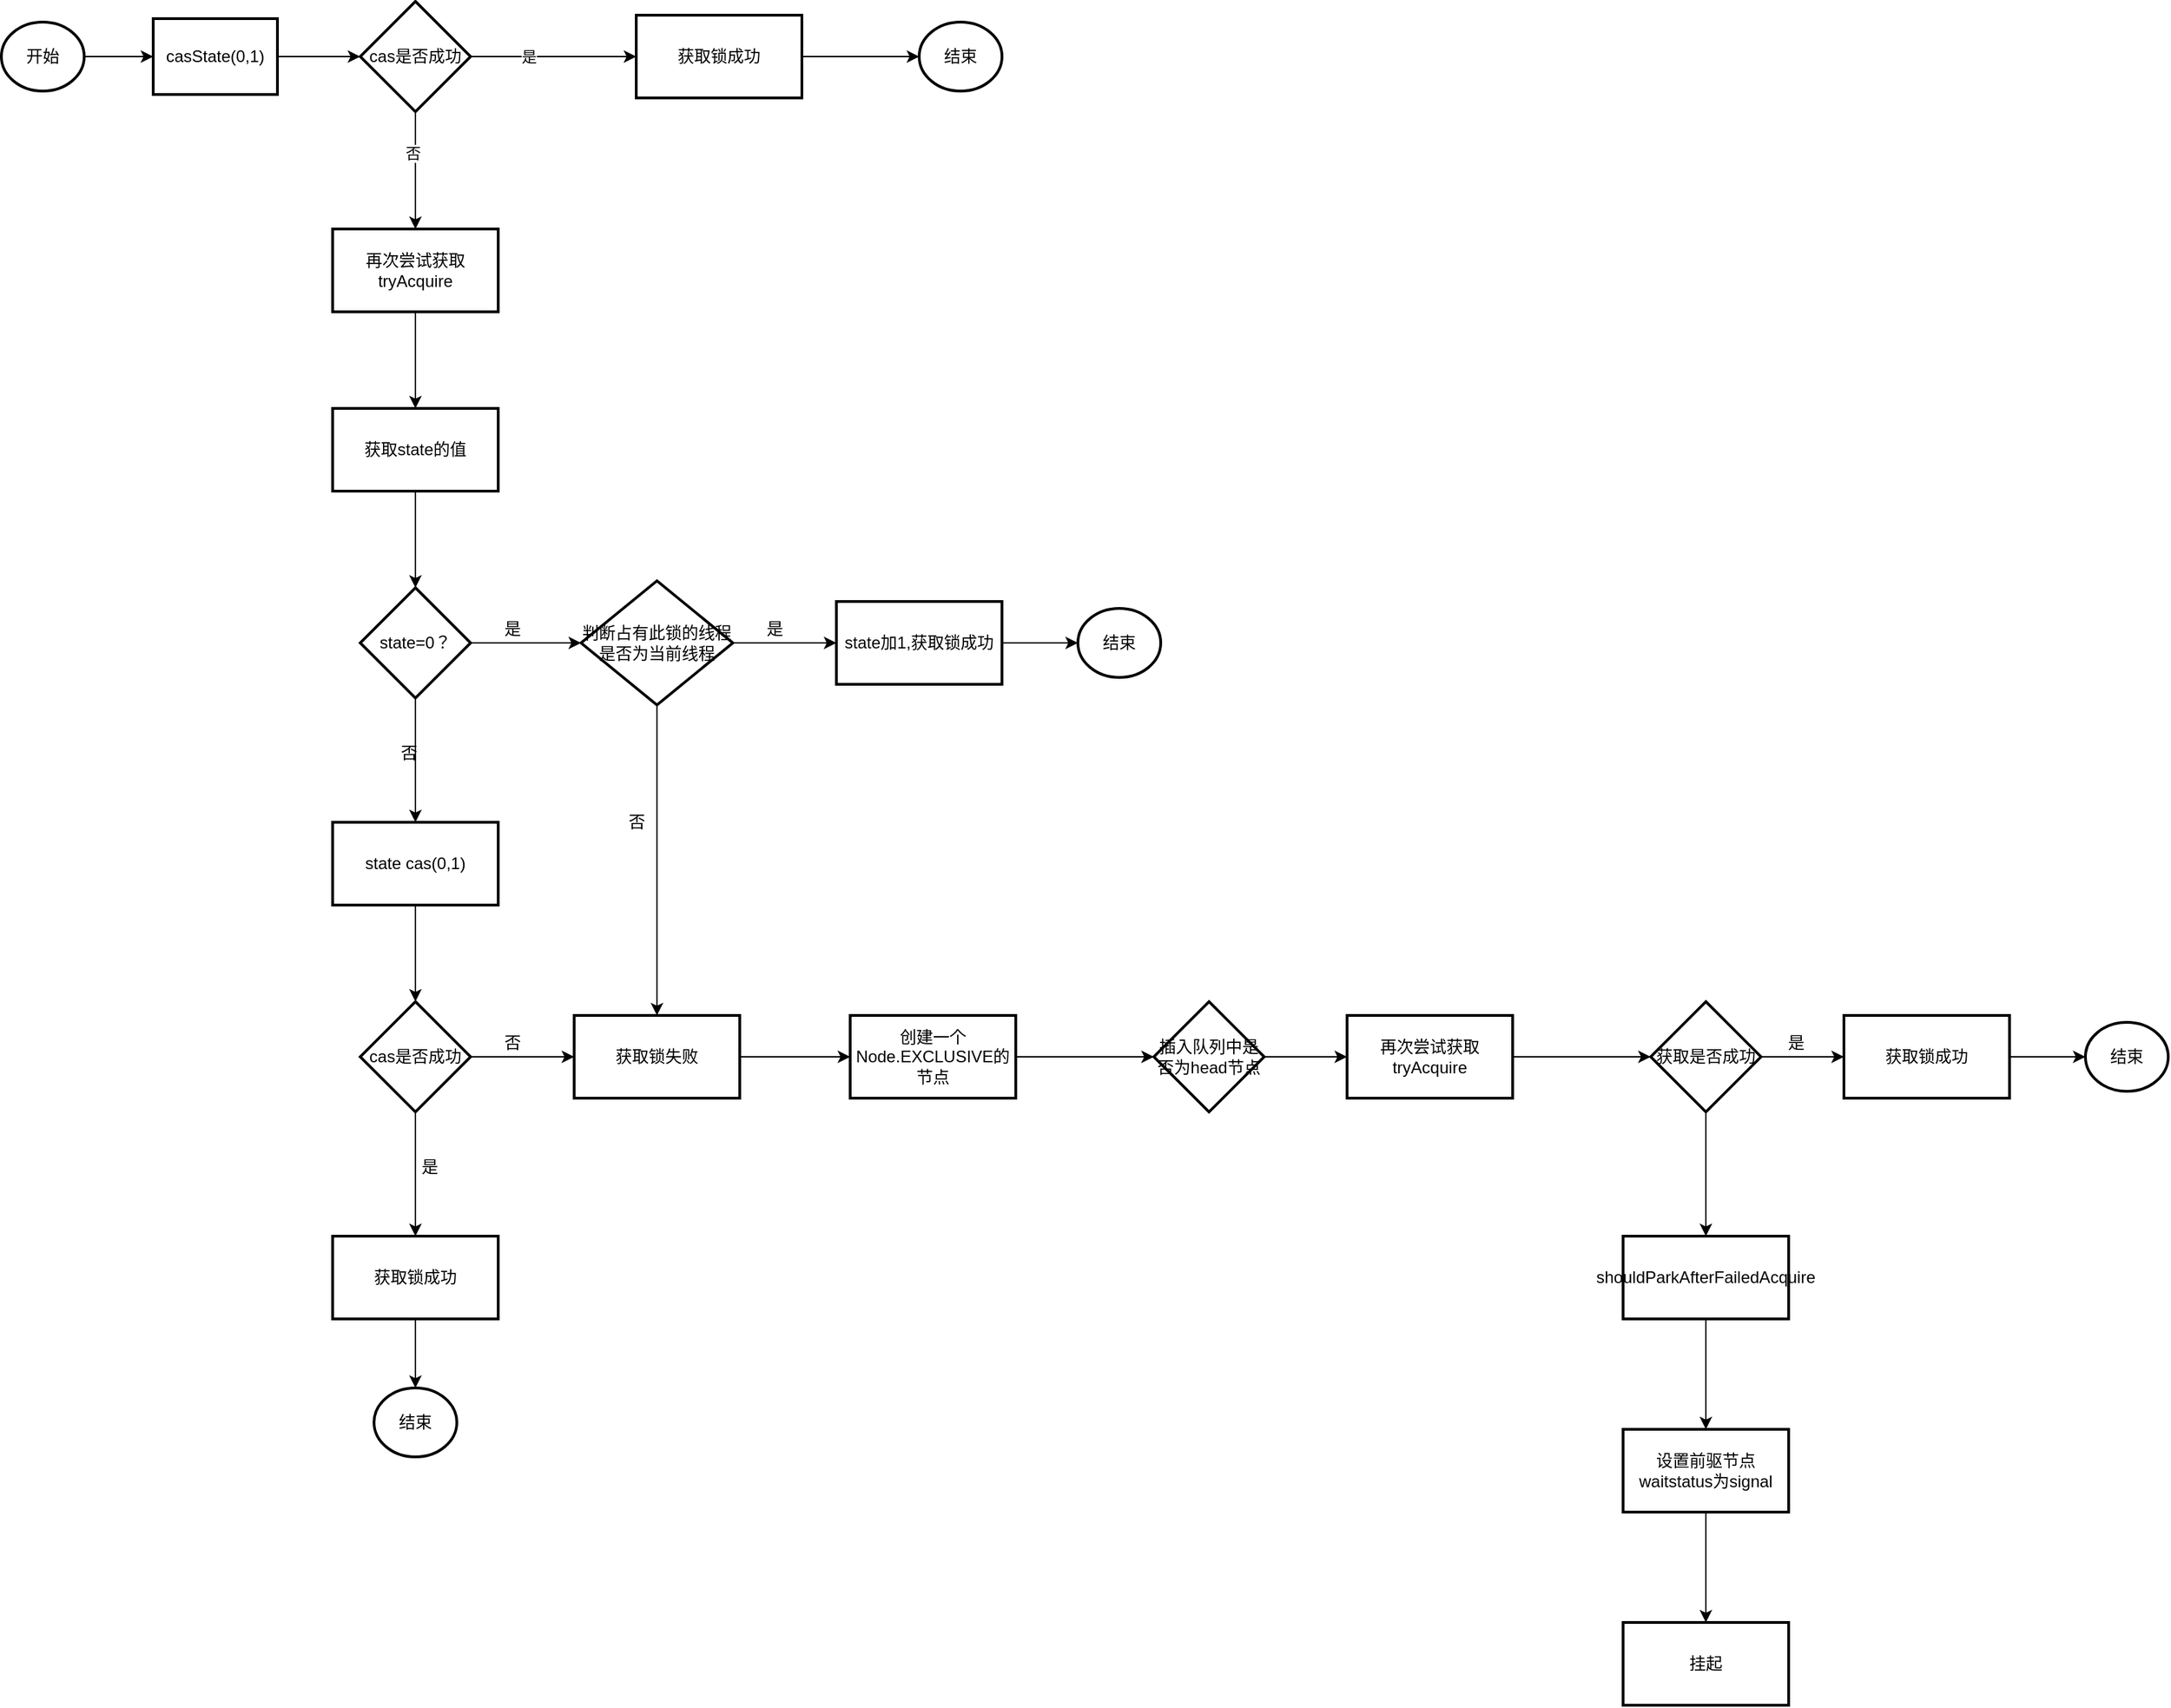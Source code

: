 <mxfile version="14.0.0" type="github">
  <diagram id="bhUsGMsvUgxmxP1F7mt3" name="Page-1">
    <mxGraphModel dx="2249" dy="794" grid="1" gridSize="10" guides="1" tooltips="1" connect="1" arrows="1" fold="1" page="1" pageScale="1" pageWidth="827" pageHeight="1169" math="0" shadow="0">
      <root>
        <mxCell id="0" />
        <mxCell id="1" parent="0" />
        <mxCell id="8hwrxd2nhYL35hREFJ9F-3" value="" style="edgeStyle=orthogonalEdgeStyle;rounded=0;orthogonalLoop=1;jettySize=auto;html=1;" edge="1" parent="1" source="8hwrxd2nhYL35hREFJ9F-1" target="8hwrxd2nhYL35hREFJ9F-2">
          <mxGeometry relative="1" as="geometry" />
        </mxCell>
        <mxCell id="8hwrxd2nhYL35hREFJ9F-1" value="开始" style="strokeWidth=2;html=1;shape=mxgraph.flowchart.start_2;whiteSpace=wrap;" vertex="1" parent="1">
          <mxGeometry y="230" width="60" height="50" as="geometry" />
        </mxCell>
        <mxCell id="8hwrxd2nhYL35hREFJ9F-5" value="" style="edgeStyle=orthogonalEdgeStyle;rounded=0;orthogonalLoop=1;jettySize=auto;html=1;" edge="1" parent="1" source="8hwrxd2nhYL35hREFJ9F-2" target="8hwrxd2nhYL35hREFJ9F-4">
          <mxGeometry relative="1" as="geometry" />
        </mxCell>
        <mxCell id="8hwrxd2nhYL35hREFJ9F-2" value="casState(0,1)" style="whiteSpace=wrap;html=1;strokeWidth=2;" vertex="1" parent="1">
          <mxGeometry x="110" y="227.5" width="90" height="55" as="geometry" />
        </mxCell>
        <mxCell id="8hwrxd2nhYL35hREFJ9F-7" value="" style="edgeStyle=orthogonalEdgeStyle;rounded=0;orthogonalLoop=1;jettySize=auto;html=1;" edge="1" parent="1" source="8hwrxd2nhYL35hREFJ9F-4" target="8hwrxd2nhYL35hREFJ9F-6">
          <mxGeometry relative="1" as="geometry">
            <Array as="points">
              <mxPoint x="490" y="255" />
              <mxPoint x="490" y="255" />
            </Array>
          </mxGeometry>
        </mxCell>
        <mxCell id="8hwrxd2nhYL35hREFJ9F-41" value="是" style="edgeLabel;html=1;align=center;verticalAlign=middle;resizable=0;points=[];" vertex="1" connectable="0" parent="8hwrxd2nhYL35hREFJ9F-7">
          <mxGeometry x="-0.311" relative="1" as="geometry">
            <mxPoint as="offset" />
          </mxGeometry>
        </mxCell>
        <mxCell id="8hwrxd2nhYL35hREFJ9F-9" value="" style="edgeStyle=orthogonalEdgeStyle;rounded=0;orthogonalLoop=1;jettySize=auto;html=1;" edge="1" parent="1" source="8hwrxd2nhYL35hREFJ9F-4" target="8hwrxd2nhYL35hREFJ9F-8">
          <mxGeometry relative="1" as="geometry" />
        </mxCell>
        <mxCell id="8hwrxd2nhYL35hREFJ9F-10" value="否" style="edgeLabel;html=1;align=center;verticalAlign=middle;resizable=0;points=[];" vertex="1" connectable="0" parent="8hwrxd2nhYL35hREFJ9F-9">
          <mxGeometry x="-0.289" y="-2" relative="1" as="geometry">
            <mxPoint as="offset" />
          </mxGeometry>
        </mxCell>
        <mxCell id="8hwrxd2nhYL35hREFJ9F-4" value="cas是否成功" style="rhombus;whiteSpace=wrap;html=1;strokeWidth=2;" vertex="1" parent="1">
          <mxGeometry x="260" y="215" width="80" height="80" as="geometry" />
        </mxCell>
        <mxCell id="8hwrxd2nhYL35hREFJ9F-46" value="" style="edgeStyle=orthogonalEdgeStyle;rounded=0;orthogonalLoop=1;jettySize=auto;html=1;" edge="1" parent="1" source="8hwrxd2nhYL35hREFJ9F-6" target="8hwrxd2nhYL35hREFJ9F-44">
          <mxGeometry relative="1" as="geometry" />
        </mxCell>
        <mxCell id="8hwrxd2nhYL35hREFJ9F-6" value="获取锁成功" style="whiteSpace=wrap;html=1;strokeWidth=2;" vertex="1" parent="1">
          <mxGeometry x="460" y="225" width="120" height="60" as="geometry" />
        </mxCell>
        <mxCell id="8hwrxd2nhYL35hREFJ9F-12" value="" style="edgeStyle=orthogonalEdgeStyle;rounded=0;orthogonalLoop=1;jettySize=auto;html=1;" edge="1" parent="1" source="8hwrxd2nhYL35hREFJ9F-8" target="8hwrxd2nhYL35hREFJ9F-11">
          <mxGeometry relative="1" as="geometry" />
        </mxCell>
        <mxCell id="8hwrxd2nhYL35hREFJ9F-8" value="再次尝试获取&lt;br&gt;tryAcquire" style="whiteSpace=wrap;html=1;strokeWidth=2;" vertex="1" parent="1">
          <mxGeometry x="240" y="380" width="120" height="60" as="geometry" />
        </mxCell>
        <mxCell id="8hwrxd2nhYL35hREFJ9F-20" value="" style="edgeStyle=orthogonalEdgeStyle;rounded=0;orthogonalLoop=1;jettySize=auto;html=1;" edge="1" parent="1" source="8hwrxd2nhYL35hREFJ9F-11" target="8hwrxd2nhYL35hREFJ9F-19">
          <mxGeometry relative="1" as="geometry" />
        </mxCell>
        <mxCell id="8hwrxd2nhYL35hREFJ9F-11" value="获取state的值" style="whiteSpace=wrap;html=1;strokeWidth=2;" vertex="1" parent="1">
          <mxGeometry x="240" y="510" width="120" height="60" as="geometry" />
        </mxCell>
        <mxCell id="8hwrxd2nhYL35hREFJ9F-22" value="" style="edgeStyle=orthogonalEdgeStyle;rounded=0;orthogonalLoop=1;jettySize=auto;html=1;" edge="1" parent="1" source="8hwrxd2nhYL35hREFJ9F-19" target="8hwrxd2nhYL35hREFJ9F-21">
          <mxGeometry relative="1" as="geometry" />
        </mxCell>
        <mxCell id="8hwrxd2nhYL35hREFJ9F-35" value="" style="edgeStyle=orthogonalEdgeStyle;rounded=0;orthogonalLoop=1;jettySize=auto;html=1;" edge="1" parent="1" source="8hwrxd2nhYL35hREFJ9F-19" target="8hwrxd2nhYL35hREFJ9F-34">
          <mxGeometry relative="1" as="geometry" />
        </mxCell>
        <mxCell id="8hwrxd2nhYL35hREFJ9F-19" value="state=0？" style="rhombus;whiteSpace=wrap;html=1;strokeWidth=2;" vertex="1" parent="1">
          <mxGeometry x="260" y="640" width="80" height="80" as="geometry" />
        </mxCell>
        <mxCell id="8hwrxd2nhYL35hREFJ9F-24" value="" style="edgeStyle=orthogonalEdgeStyle;rounded=0;orthogonalLoop=1;jettySize=auto;html=1;" edge="1" parent="1" source="8hwrxd2nhYL35hREFJ9F-21" target="8hwrxd2nhYL35hREFJ9F-23">
          <mxGeometry relative="1" as="geometry" />
        </mxCell>
        <mxCell id="8hwrxd2nhYL35hREFJ9F-21" value="state cas(0,1)" style="whiteSpace=wrap;html=1;strokeWidth=2;" vertex="1" parent="1">
          <mxGeometry x="240" y="810" width="120" height="60" as="geometry" />
        </mxCell>
        <mxCell id="8hwrxd2nhYL35hREFJ9F-26" value="" style="edgeStyle=orthogonalEdgeStyle;rounded=0;orthogonalLoop=1;jettySize=auto;html=1;" edge="1" parent="1" source="8hwrxd2nhYL35hREFJ9F-23" target="8hwrxd2nhYL35hREFJ9F-25">
          <mxGeometry relative="1" as="geometry" />
        </mxCell>
        <mxCell id="8hwrxd2nhYL35hREFJ9F-40" value="" style="edgeStyle=orthogonalEdgeStyle;rounded=0;orthogonalLoop=1;jettySize=auto;html=1;" edge="1" parent="1" source="8hwrxd2nhYL35hREFJ9F-23" target="8hwrxd2nhYL35hREFJ9F-38">
          <mxGeometry relative="1" as="geometry" />
        </mxCell>
        <mxCell id="8hwrxd2nhYL35hREFJ9F-23" value="cas是否成功" style="rhombus;whiteSpace=wrap;html=1;strokeWidth=2;" vertex="1" parent="1">
          <mxGeometry x="260" y="940" width="80" height="80" as="geometry" />
        </mxCell>
        <mxCell id="8hwrxd2nhYL35hREFJ9F-60" value="" style="edgeStyle=orthogonalEdgeStyle;rounded=0;orthogonalLoop=1;jettySize=auto;html=1;" edge="1" parent="1" source="8hwrxd2nhYL35hREFJ9F-25" target="8hwrxd2nhYL35hREFJ9F-59">
          <mxGeometry relative="1" as="geometry" />
        </mxCell>
        <mxCell id="8hwrxd2nhYL35hREFJ9F-25" value="获取锁成功" style="whiteSpace=wrap;html=1;strokeWidth=2;" vertex="1" parent="1">
          <mxGeometry x="240" y="1110" width="120" height="60" as="geometry" />
        </mxCell>
        <mxCell id="8hwrxd2nhYL35hREFJ9F-37" value="" style="edgeStyle=orthogonalEdgeStyle;rounded=0;orthogonalLoop=1;jettySize=auto;html=1;" edge="1" parent="1" source="8hwrxd2nhYL35hREFJ9F-34" target="8hwrxd2nhYL35hREFJ9F-36">
          <mxGeometry relative="1" as="geometry" />
        </mxCell>
        <mxCell id="8hwrxd2nhYL35hREFJ9F-39" value="" style="edgeStyle=orthogonalEdgeStyle;rounded=0;orthogonalLoop=1;jettySize=auto;html=1;" edge="1" parent="1" source="8hwrxd2nhYL35hREFJ9F-34" target="8hwrxd2nhYL35hREFJ9F-38">
          <mxGeometry relative="1" as="geometry" />
        </mxCell>
        <mxCell id="8hwrxd2nhYL35hREFJ9F-34" value="判断占有此锁的线程是否为当前线程" style="rhombus;whiteSpace=wrap;html=1;strokeWidth=2;" vertex="1" parent="1">
          <mxGeometry x="420" y="635" width="110" height="90" as="geometry" />
        </mxCell>
        <mxCell id="8hwrxd2nhYL35hREFJ9F-53" value="" style="edgeStyle=orthogonalEdgeStyle;rounded=0;orthogonalLoop=1;jettySize=auto;html=1;" edge="1" parent="1" source="8hwrxd2nhYL35hREFJ9F-36" target="8hwrxd2nhYL35hREFJ9F-52">
          <mxGeometry relative="1" as="geometry" />
        </mxCell>
        <mxCell id="8hwrxd2nhYL35hREFJ9F-36" value="state加1,获取锁成功" style="whiteSpace=wrap;html=1;strokeWidth=2;" vertex="1" parent="1">
          <mxGeometry x="605" y="650" width="120" height="60" as="geometry" />
        </mxCell>
        <mxCell id="8hwrxd2nhYL35hREFJ9F-55" value="" style="edgeStyle=orthogonalEdgeStyle;rounded=0;orthogonalLoop=1;jettySize=auto;html=1;" edge="1" parent="1" source="8hwrxd2nhYL35hREFJ9F-38" target="8hwrxd2nhYL35hREFJ9F-54">
          <mxGeometry relative="1" as="geometry" />
        </mxCell>
        <mxCell id="8hwrxd2nhYL35hREFJ9F-38" value="获取锁失败" style="whiteSpace=wrap;html=1;strokeWidth=2;" vertex="1" parent="1">
          <mxGeometry x="415" y="950" width="120" height="60" as="geometry" />
        </mxCell>
        <mxCell id="8hwrxd2nhYL35hREFJ9F-44" value="结束" style="strokeWidth=2;html=1;shape=mxgraph.flowchart.start_2;whiteSpace=wrap;" vertex="1" parent="1">
          <mxGeometry x="665" y="230" width="60" height="50" as="geometry" />
        </mxCell>
        <mxCell id="8hwrxd2nhYL35hREFJ9F-48" value="是" style="text;html=1;align=center;verticalAlign=middle;resizable=0;points=[];autosize=1;" vertex="1" parent="1">
          <mxGeometry x="355" y="660" width="30" height="20" as="geometry" />
        </mxCell>
        <mxCell id="8hwrxd2nhYL35hREFJ9F-49" value="否" style="text;html=1;align=center;verticalAlign=middle;resizable=0;points=[];autosize=1;" vertex="1" parent="1">
          <mxGeometry x="280" y="750" width="30" height="20" as="geometry" />
        </mxCell>
        <mxCell id="8hwrxd2nhYL35hREFJ9F-50" value="否" style="text;html=1;align=center;verticalAlign=middle;resizable=0;points=[];autosize=1;" vertex="1" parent="1">
          <mxGeometry x="445" y="800" width="30" height="20" as="geometry" />
        </mxCell>
        <mxCell id="8hwrxd2nhYL35hREFJ9F-51" value="是" style="text;html=1;align=center;verticalAlign=middle;resizable=0;points=[];autosize=1;" vertex="1" parent="1">
          <mxGeometry x="545" y="660" width="30" height="20" as="geometry" />
        </mxCell>
        <mxCell id="8hwrxd2nhYL35hREFJ9F-52" value="结束" style="strokeWidth=2;html=1;shape=mxgraph.flowchart.start_2;whiteSpace=wrap;" vertex="1" parent="1">
          <mxGeometry x="780" y="655" width="60" height="50" as="geometry" />
        </mxCell>
        <mxCell id="8hwrxd2nhYL35hREFJ9F-62" value="" style="edgeStyle=orthogonalEdgeStyle;rounded=0;orthogonalLoop=1;jettySize=auto;html=1;" edge="1" parent="1" source="8hwrxd2nhYL35hREFJ9F-54" target="8hwrxd2nhYL35hREFJ9F-61">
          <mxGeometry relative="1" as="geometry" />
        </mxCell>
        <mxCell id="8hwrxd2nhYL35hREFJ9F-54" value="创建一个Node.EXCLUSIVE的节点" style="whiteSpace=wrap;html=1;strokeWidth=2;" vertex="1" parent="1">
          <mxGeometry x="615" y="950" width="120" height="60" as="geometry" />
        </mxCell>
        <mxCell id="8hwrxd2nhYL35hREFJ9F-56" value="否" style="text;html=1;align=center;verticalAlign=middle;resizable=0;points=[];autosize=1;" vertex="1" parent="1">
          <mxGeometry x="355" y="960" width="30" height="20" as="geometry" />
        </mxCell>
        <mxCell id="8hwrxd2nhYL35hREFJ9F-57" value="是" style="text;html=1;align=center;verticalAlign=middle;resizable=0;points=[];autosize=1;" vertex="1" parent="1">
          <mxGeometry x="295" y="1050" width="30" height="20" as="geometry" />
        </mxCell>
        <mxCell id="8hwrxd2nhYL35hREFJ9F-59" value="结束" style="strokeWidth=2;html=1;shape=mxgraph.flowchart.start_2;whiteSpace=wrap;" vertex="1" parent="1">
          <mxGeometry x="270" y="1220" width="60" height="50" as="geometry" />
        </mxCell>
        <mxCell id="8hwrxd2nhYL35hREFJ9F-64" value="" style="edgeStyle=orthogonalEdgeStyle;rounded=0;orthogonalLoop=1;jettySize=auto;html=1;" edge="1" parent="1" source="8hwrxd2nhYL35hREFJ9F-61" target="8hwrxd2nhYL35hREFJ9F-63">
          <mxGeometry relative="1" as="geometry" />
        </mxCell>
        <mxCell id="8hwrxd2nhYL35hREFJ9F-61" value="插入队列中是否为head节点" style="rhombus;whiteSpace=wrap;html=1;strokeWidth=2;" vertex="1" parent="1">
          <mxGeometry x="835" y="940" width="80" height="80" as="geometry" />
        </mxCell>
        <mxCell id="8hwrxd2nhYL35hREFJ9F-66" value="" style="edgeStyle=orthogonalEdgeStyle;rounded=0;orthogonalLoop=1;jettySize=auto;html=1;" edge="1" parent="1" source="8hwrxd2nhYL35hREFJ9F-63" target="8hwrxd2nhYL35hREFJ9F-65">
          <mxGeometry relative="1" as="geometry" />
        </mxCell>
        <mxCell id="8hwrxd2nhYL35hREFJ9F-63" value="&lt;span&gt;再次尝试获取&lt;/span&gt;&lt;br&gt;&lt;span&gt;tryAcquire&lt;/span&gt;" style="whiteSpace=wrap;html=1;strokeWidth=2;" vertex="1" parent="1">
          <mxGeometry x="975" y="950" width="120" height="60" as="geometry" />
        </mxCell>
        <mxCell id="8hwrxd2nhYL35hREFJ9F-68" value="" style="edgeStyle=orthogonalEdgeStyle;rounded=0;orthogonalLoop=1;jettySize=auto;html=1;" edge="1" parent="1" source="8hwrxd2nhYL35hREFJ9F-65" target="8hwrxd2nhYL35hREFJ9F-67">
          <mxGeometry relative="1" as="geometry" />
        </mxCell>
        <mxCell id="8hwrxd2nhYL35hREFJ9F-73" value="" style="edgeStyle=orthogonalEdgeStyle;rounded=0;orthogonalLoop=1;jettySize=auto;html=1;" edge="1" parent="1" source="8hwrxd2nhYL35hREFJ9F-65" target="8hwrxd2nhYL35hREFJ9F-72">
          <mxGeometry relative="1" as="geometry" />
        </mxCell>
        <mxCell id="8hwrxd2nhYL35hREFJ9F-65" value="获取是否成功" style="rhombus;whiteSpace=wrap;html=1;strokeWidth=2;" vertex="1" parent="1">
          <mxGeometry x="1195" y="940" width="80" height="80" as="geometry" />
        </mxCell>
        <mxCell id="8hwrxd2nhYL35hREFJ9F-70" value="" style="edgeStyle=orthogonalEdgeStyle;rounded=0;orthogonalLoop=1;jettySize=auto;html=1;" edge="1" parent="1" source="8hwrxd2nhYL35hREFJ9F-67" target="8hwrxd2nhYL35hREFJ9F-69">
          <mxGeometry relative="1" as="geometry" />
        </mxCell>
        <mxCell id="8hwrxd2nhYL35hREFJ9F-67" value="获取锁成功" style="whiteSpace=wrap;html=1;strokeWidth=2;" vertex="1" parent="1">
          <mxGeometry x="1335" y="950" width="120" height="60" as="geometry" />
        </mxCell>
        <mxCell id="8hwrxd2nhYL35hREFJ9F-69" value="结束" style="strokeWidth=2;html=1;shape=mxgraph.flowchart.start_2;whiteSpace=wrap;" vertex="1" parent="1">
          <mxGeometry x="1510" y="955" width="60" height="50" as="geometry" />
        </mxCell>
        <mxCell id="8hwrxd2nhYL35hREFJ9F-71" value="是" style="text;html=1;align=center;verticalAlign=middle;resizable=0;points=[];autosize=1;" vertex="1" parent="1">
          <mxGeometry x="1285" y="960" width="30" height="20" as="geometry" />
        </mxCell>
        <mxCell id="8hwrxd2nhYL35hREFJ9F-75" value="" style="edgeStyle=orthogonalEdgeStyle;rounded=0;orthogonalLoop=1;jettySize=auto;html=1;" edge="1" parent="1" source="8hwrxd2nhYL35hREFJ9F-72" target="8hwrxd2nhYL35hREFJ9F-74">
          <mxGeometry relative="1" as="geometry" />
        </mxCell>
        <mxCell id="8hwrxd2nhYL35hREFJ9F-72" value="shouldParkAfterFailedAcquire" style="whiteSpace=wrap;html=1;strokeWidth=2;" vertex="1" parent="1">
          <mxGeometry x="1175" y="1110" width="120" height="60" as="geometry" />
        </mxCell>
        <mxCell id="8hwrxd2nhYL35hREFJ9F-77" value="" style="edgeStyle=orthogonalEdgeStyle;rounded=0;orthogonalLoop=1;jettySize=auto;html=1;" edge="1" parent="1" source="8hwrxd2nhYL35hREFJ9F-74" target="8hwrxd2nhYL35hREFJ9F-76">
          <mxGeometry relative="1" as="geometry" />
        </mxCell>
        <mxCell id="8hwrxd2nhYL35hREFJ9F-74" value="设置前驱节点waitstatus为signal" style="whiteSpace=wrap;html=1;strokeWidth=2;" vertex="1" parent="1">
          <mxGeometry x="1175" y="1250" width="120" height="60" as="geometry" />
        </mxCell>
        <mxCell id="8hwrxd2nhYL35hREFJ9F-76" value="挂起" style="whiteSpace=wrap;html=1;strokeWidth=2;" vertex="1" parent="1">
          <mxGeometry x="1175" y="1390" width="120" height="60" as="geometry" />
        </mxCell>
      </root>
    </mxGraphModel>
  </diagram>
</mxfile>
